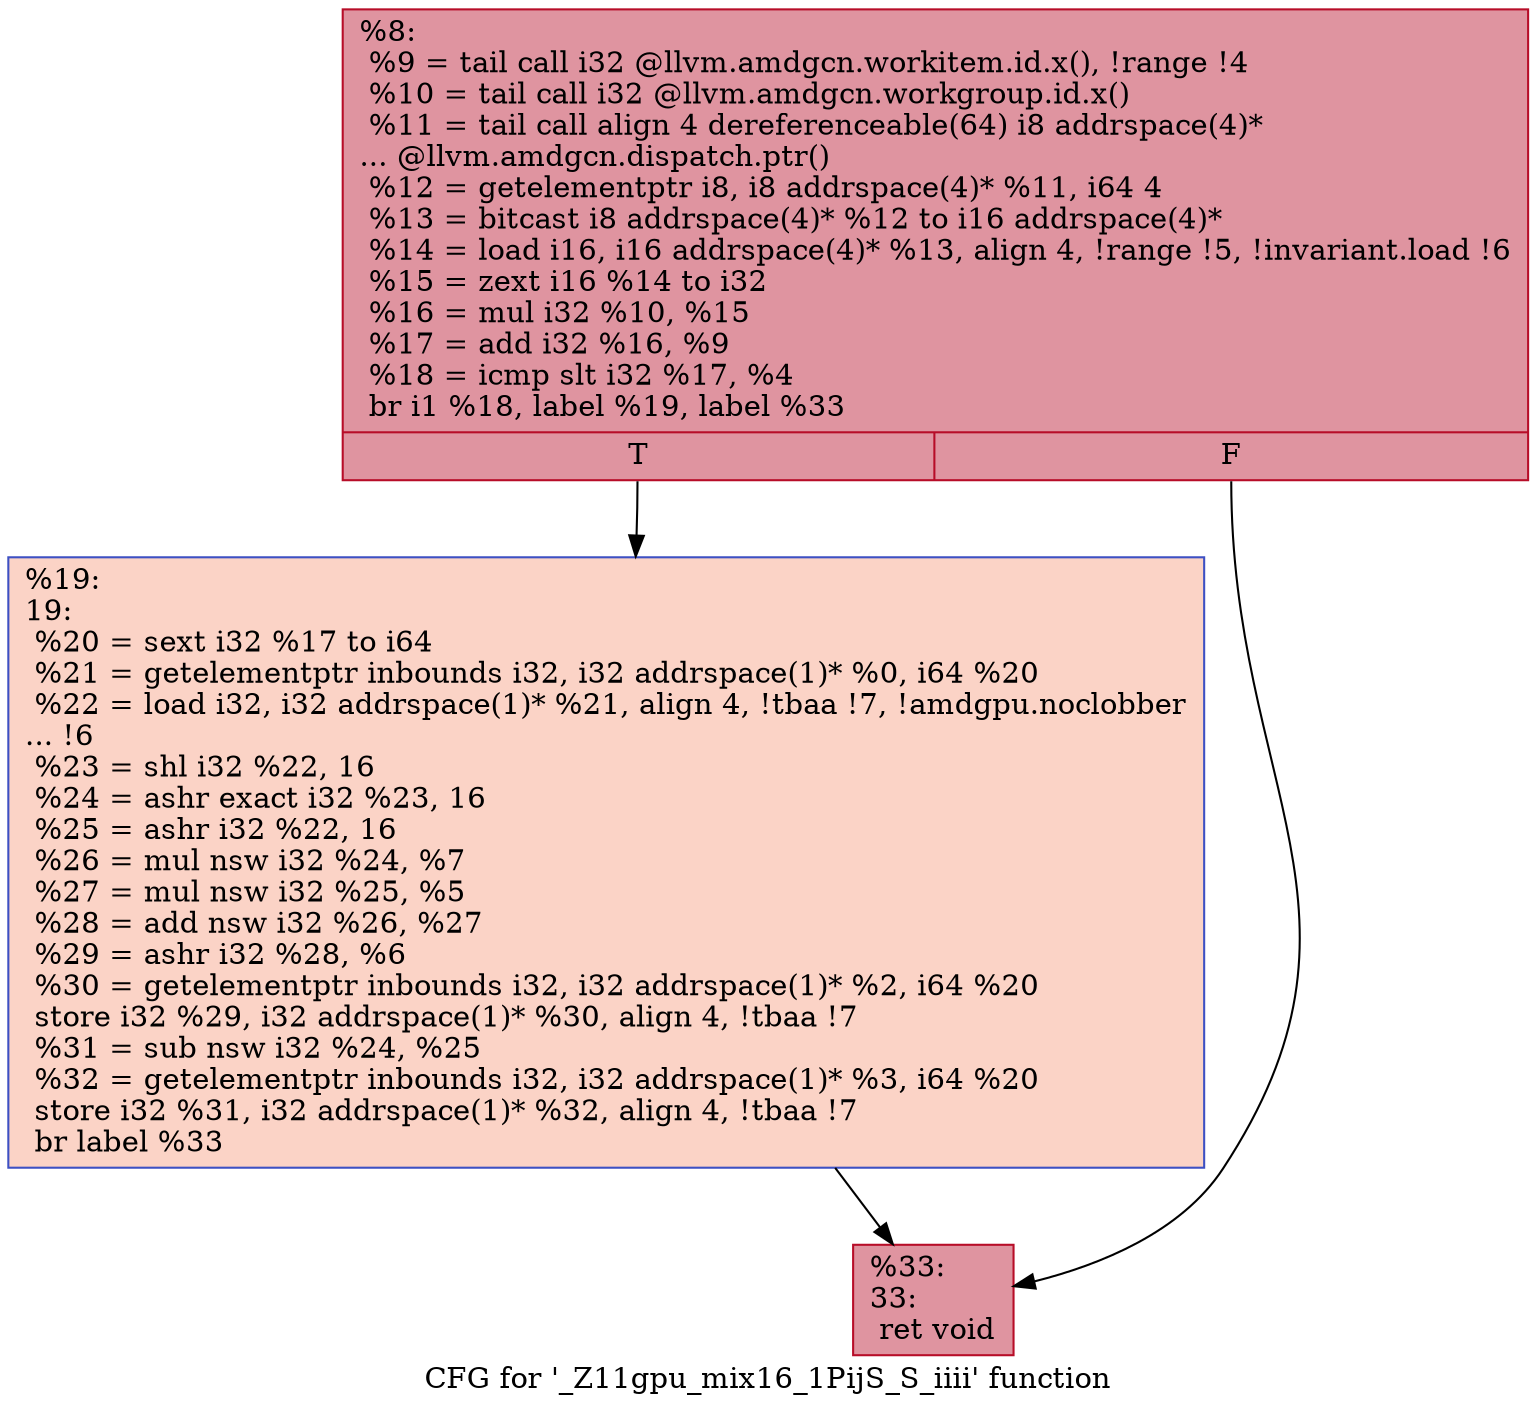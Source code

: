 digraph "CFG for '_Z11gpu_mix16_1PijS_S_iiii' function" {
	label="CFG for '_Z11gpu_mix16_1PijS_S_iiii' function";

	Node0x62752c0 [shape=record,color="#b70d28ff", style=filled, fillcolor="#b70d2870",label="{%8:\l  %9 = tail call i32 @llvm.amdgcn.workitem.id.x(), !range !4\l  %10 = tail call i32 @llvm.amdgcn.workgroup.id.x()\l  %11 = tail call align 4 dereferenceable(64) i8 addrspace(4)*\l... @llvm.amdgcn.dispatch.ptr()\l  %12 = getelementptr i8, i8 addrspace(4)* %11, i64 4\l  %13 = bitcast i8 addrspace(4)* %12 to i16 addrspace(4)*\l  %14 = load i16, i16 addrspace(4)* %13, align 4, !range !5, !invariant.load !6\l  %15 = zext i16 %14 to i32\l  %16 = mul i32 %10, %15\l  %17 = add i32 %16, %9\l  %18 = icmp slt i32 %17, %4\l  br i1 %18, label %19, label %33\l|{<s0>T|<s1>F}}"];
	Node0x62752c0:s0 -> Node0x62771f0;
	Node0x62752c0:s1 -> Node0x6277280;
	Node0x62771f0 [shape=record,color="#3d50c3ff", style=filled, fillcolor="#f59c7d70",label="{%19:\l19:                                               \l  %20 = sext i32 %17 to i64\l  %21 = getelementptr inbounds i32, i32 addrspace(1)* %0, i64 %20\l  %22 = load i32, i32 addrspace(1)* %21, align 4, !tbaa !7, !amdgpu.noclobber\l... !6\l  %23 = shl i32 %22, 16\l  %24 = ashr exact i32 %23, 16\l  %25 = ashr i32 %22, 16\l  %26 = mul nsw i32 %24, %7\l  %27 = mul nsw i32 %25, %5\l  %28 = add nsw i32 %26, %27\l  %29 = ashr i32 %28, %6\l  %30 = getelementptr inbounds i32, i32 addrspace(1)* %2, i64 %20\l  store i32 %29, i32 addrspace(1)* %30, align 4, !tbaa !7\l  %31 = sub nsw i32 %24, %25\l  %32 = getelementptr inbounds i32, i32 addrspace(1)* %3, i64 %20\l  store i32 %31, i32 addrspace(1)* %32, align 4, !tbaa !7\l  br label %33\l}"];
	Node0x62771f0 -> Node0x6277280;
	Node0x6277280 [shape=record,color="#b70d28ff", style=filled, fillcolor="#b70d2870",label="{%33:\l33:                                               \l  ret void\l}"];
}
